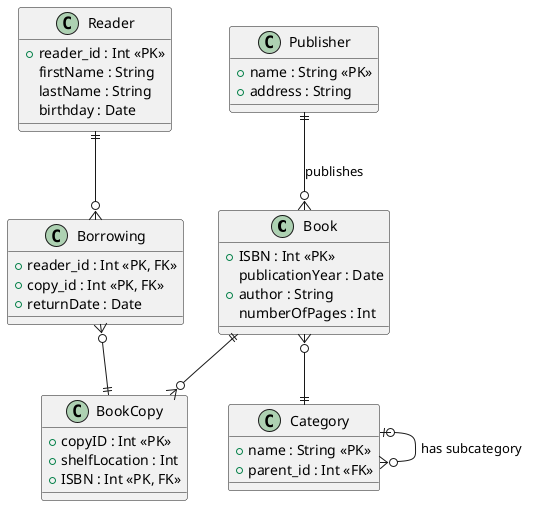 @startuml Library

class "Book" {
    +ISBN : Int <<PK>>
    publicationYear : Date
    +author : String
    numberOfPages : Int
}

class "BookCopy" {
    +copyID : Int <<PK>>
    +shelfLocation : Int
    +ISBN : Int <<PK, FK>>
}

class "Reader" {
    +reader_id : Int <<PK>>
    firstName : String
    lastName : String
    birthday : Date
}

class "Publisher" {
    +name : String <<PK>>
    +address : String
}

class "Borrowing" {
    +reader_id : Int <<PK, FK>>
    +copy_id : Int <<PK, FK>>
    +returnDate : Date
}

class "Category" {
    +name : String <<PK>>
    +parent_id : Int <<FK>>
}

Publisher ||--o{ Book : publishes
Book ||--o{ BookCopy
Reader ||--o{ Borrowing
Borrowing }o--|| BookCopy
Category |o--o{ Category : has subcategory
Book }o--|| Category

@enduml